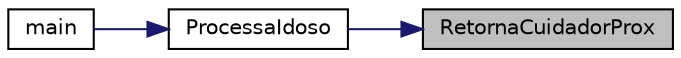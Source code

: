 digraph "RetornaCuidadorProx"
{
 // LATEX_PDF_SIZE
  edge [fontname="Helvetica",fontsize="10",labelfontname="Helvetica",labelfontsize="10"];
  node [fontname="Helvetica",fontsize="10",shape=record];
  rankdir="RL";
  Node1 [label="RetornaCuidadorProx",height=0.2,width=0.4,color="black", fillcolor="grey75", style="filled", fontcolor="black",tooltip="Retorna o cuidador mais proximo do ponto de referencia entre os presentes na lista."];
  Node1 -> Node2 [dir="back",color="midnightblue",fontsize="10",style="solid"];
  Node2 [label="ProcessaIdoso",height=0.2,width=0.4,color="black", fillcolor="white", style="filled",URL="$idoso_8h.html#a88452684585a131cdad194e145456e67",tooltip="Dadas as informacoes atualizadas do idoso, essa funcao eh responsavel por processar as informacoes ob..."];
  Node2 -> Node3 [dir="back",color="midnightblue",fontsize="10",style="solid"];
  Node3 [label="main",height=0.2,width=0.4,color="black", fillcolor="white", style="filled",URL="$cliente_8c.html#a0ddf1224851353fc92bfbff6f499fa97",tooltip=" "];
}
